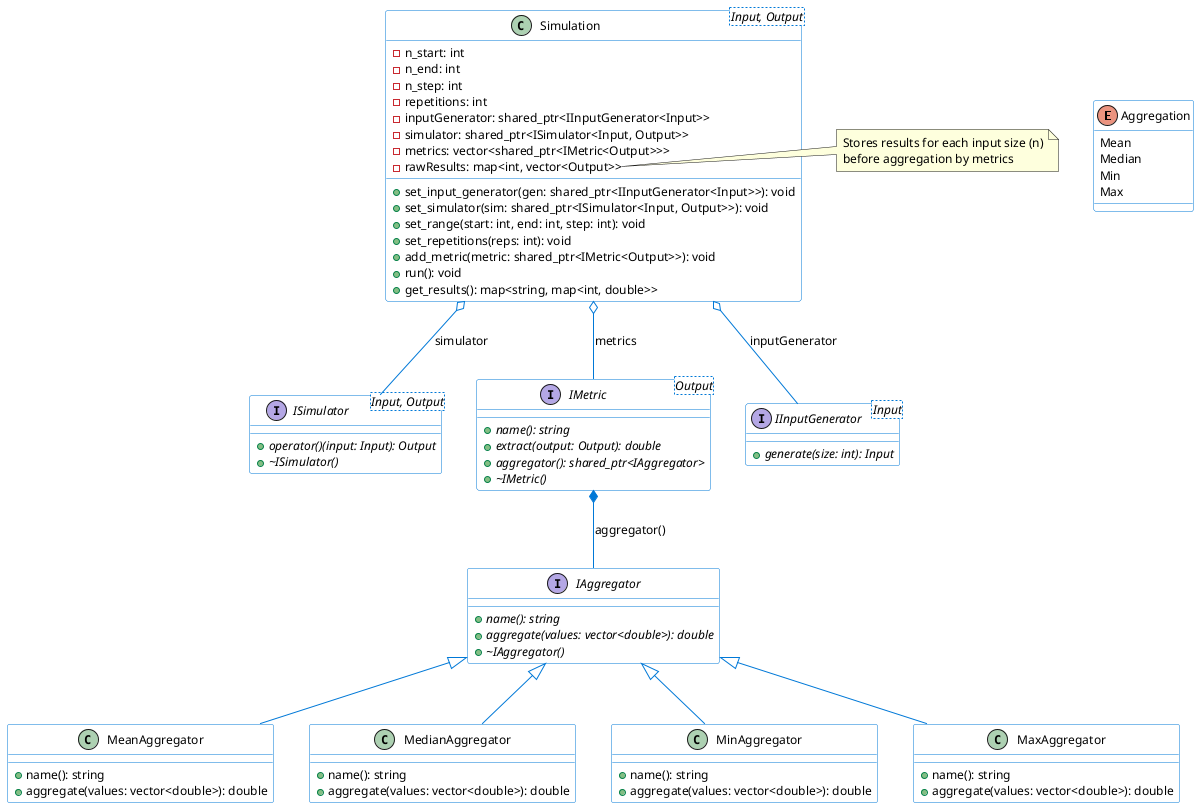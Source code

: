 @startuml interfaces_and_simulation

skinparam class {
    BackgroundColor White
    ArrowColor #0078D7
    BorderColor #0078D7
}

skinparam default {
    FontName Arial
    FontSize 12
}

' Enums
enum Aggregation {
    Mean
    Median
    Min
    Max
}

' Interfaces
interface IAggregator {
    + {abstract} name(): string
    + {abstract} aggregate(values: vector<double>): double
    + {abstract} ~IAggregator()
}

interface ISimulator<Input, Output> {
    + {abstract} operator()(input: Input): Output
    + {abstract} ~ISimulator()
}

interface IMetric<Output> {
    + {abstract} name(): string
    + {abstract} extract(output: Output): double
    + {abstract} aggregator(): shared_ptr<IAggregator>
    + {abstract} ~IMetric()
}

interface IInputGenerator<Input> {
    + {abstract} generate(size: int): Input
}

' Concrete Aggregators
class MeanAggregator {
    + name(): string
    + aggregate(values: vector<double>): double
}

class MedianAggregator {
    + name(): string
    + aggregate(values: vector<double>): double
}

class MinAggregator {
    + name(): string
    + aggregate(values: vector<double>): double
}

class MaxAggregator {
    + name(): string
    + aggregate(values: vector<double>): double
}

' Simulation class
class Simulation<Input, Output> {
    - n_start: int
    - n_end: int
    - n_step: int
    - repetitions: int
    - inputGenerator: shared_ptr<IInputGenerator<Input>>
    - simulator: shared_ptr<ISimulator<Input, Output>>
    - metrics: vector<shared_ptr<IMetric<Output>>>
    - rawResults: map<int, vector<Output>>
    
    + set_input_generator(gen: shared_ptr<IInputGenerator<Input>>): void
    + set_simulator(sim: shared_ptr<ISimulator<Input, Output>>): void
    + set_range(start: int, end: int, step: int): void
    + set_repetitions(reps: int): void
    + add_metric(metric: shared_ptr<IMetric<Output>>): void
    + run(): void
    + get_results(): map<string, map<int, double>>
}

' Relationships
IAggregator <|-- MeanAggregator
IAggregator <|-- MedianAggregator
IAggregator <|-- MinAggregator
IAggregator <|-- MaxAggregator

IMetric *-- IAggregator : aggregator()

Simulation o-- IInputGenerator : inputGenerator
Simulation o-- ISimulator : simulator
Simulation o-- IMetric : metrics

note right of Simulation::rawResults
    Stores results for each input size (n)
    before aggregation by metrics
end note

@enduml